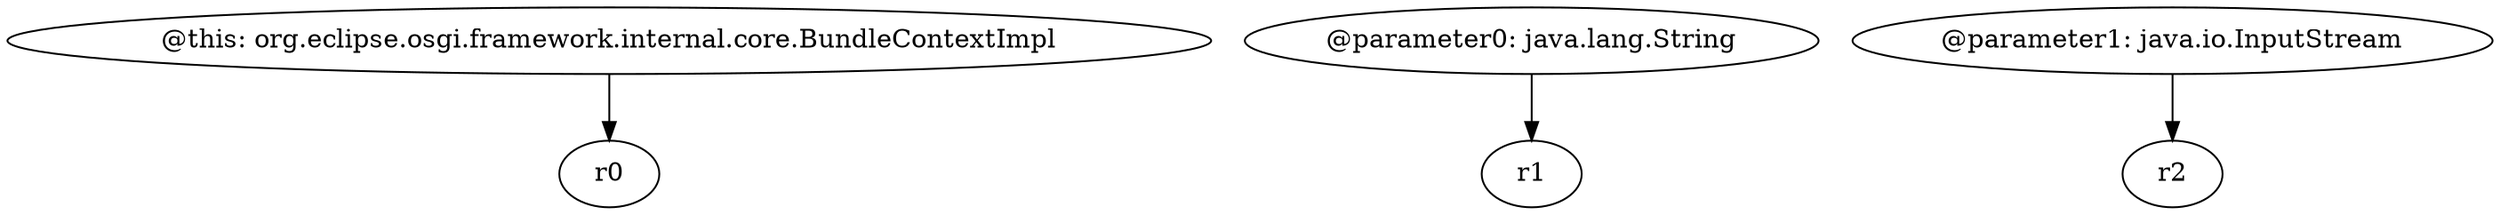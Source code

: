 digraph g {
0[label="@this: org.eclipse.osgi.framework.internal.core.BundleContextImpl"]
1[label="r0"]
0->1[label=""]
2[label="@parameter0: java.lang.String"]
3[label="r1"]
2->3[label=""]
4[label="@parameter1: java.io.InputStream"]
5[label="r2"]
4->5[label=""]
}